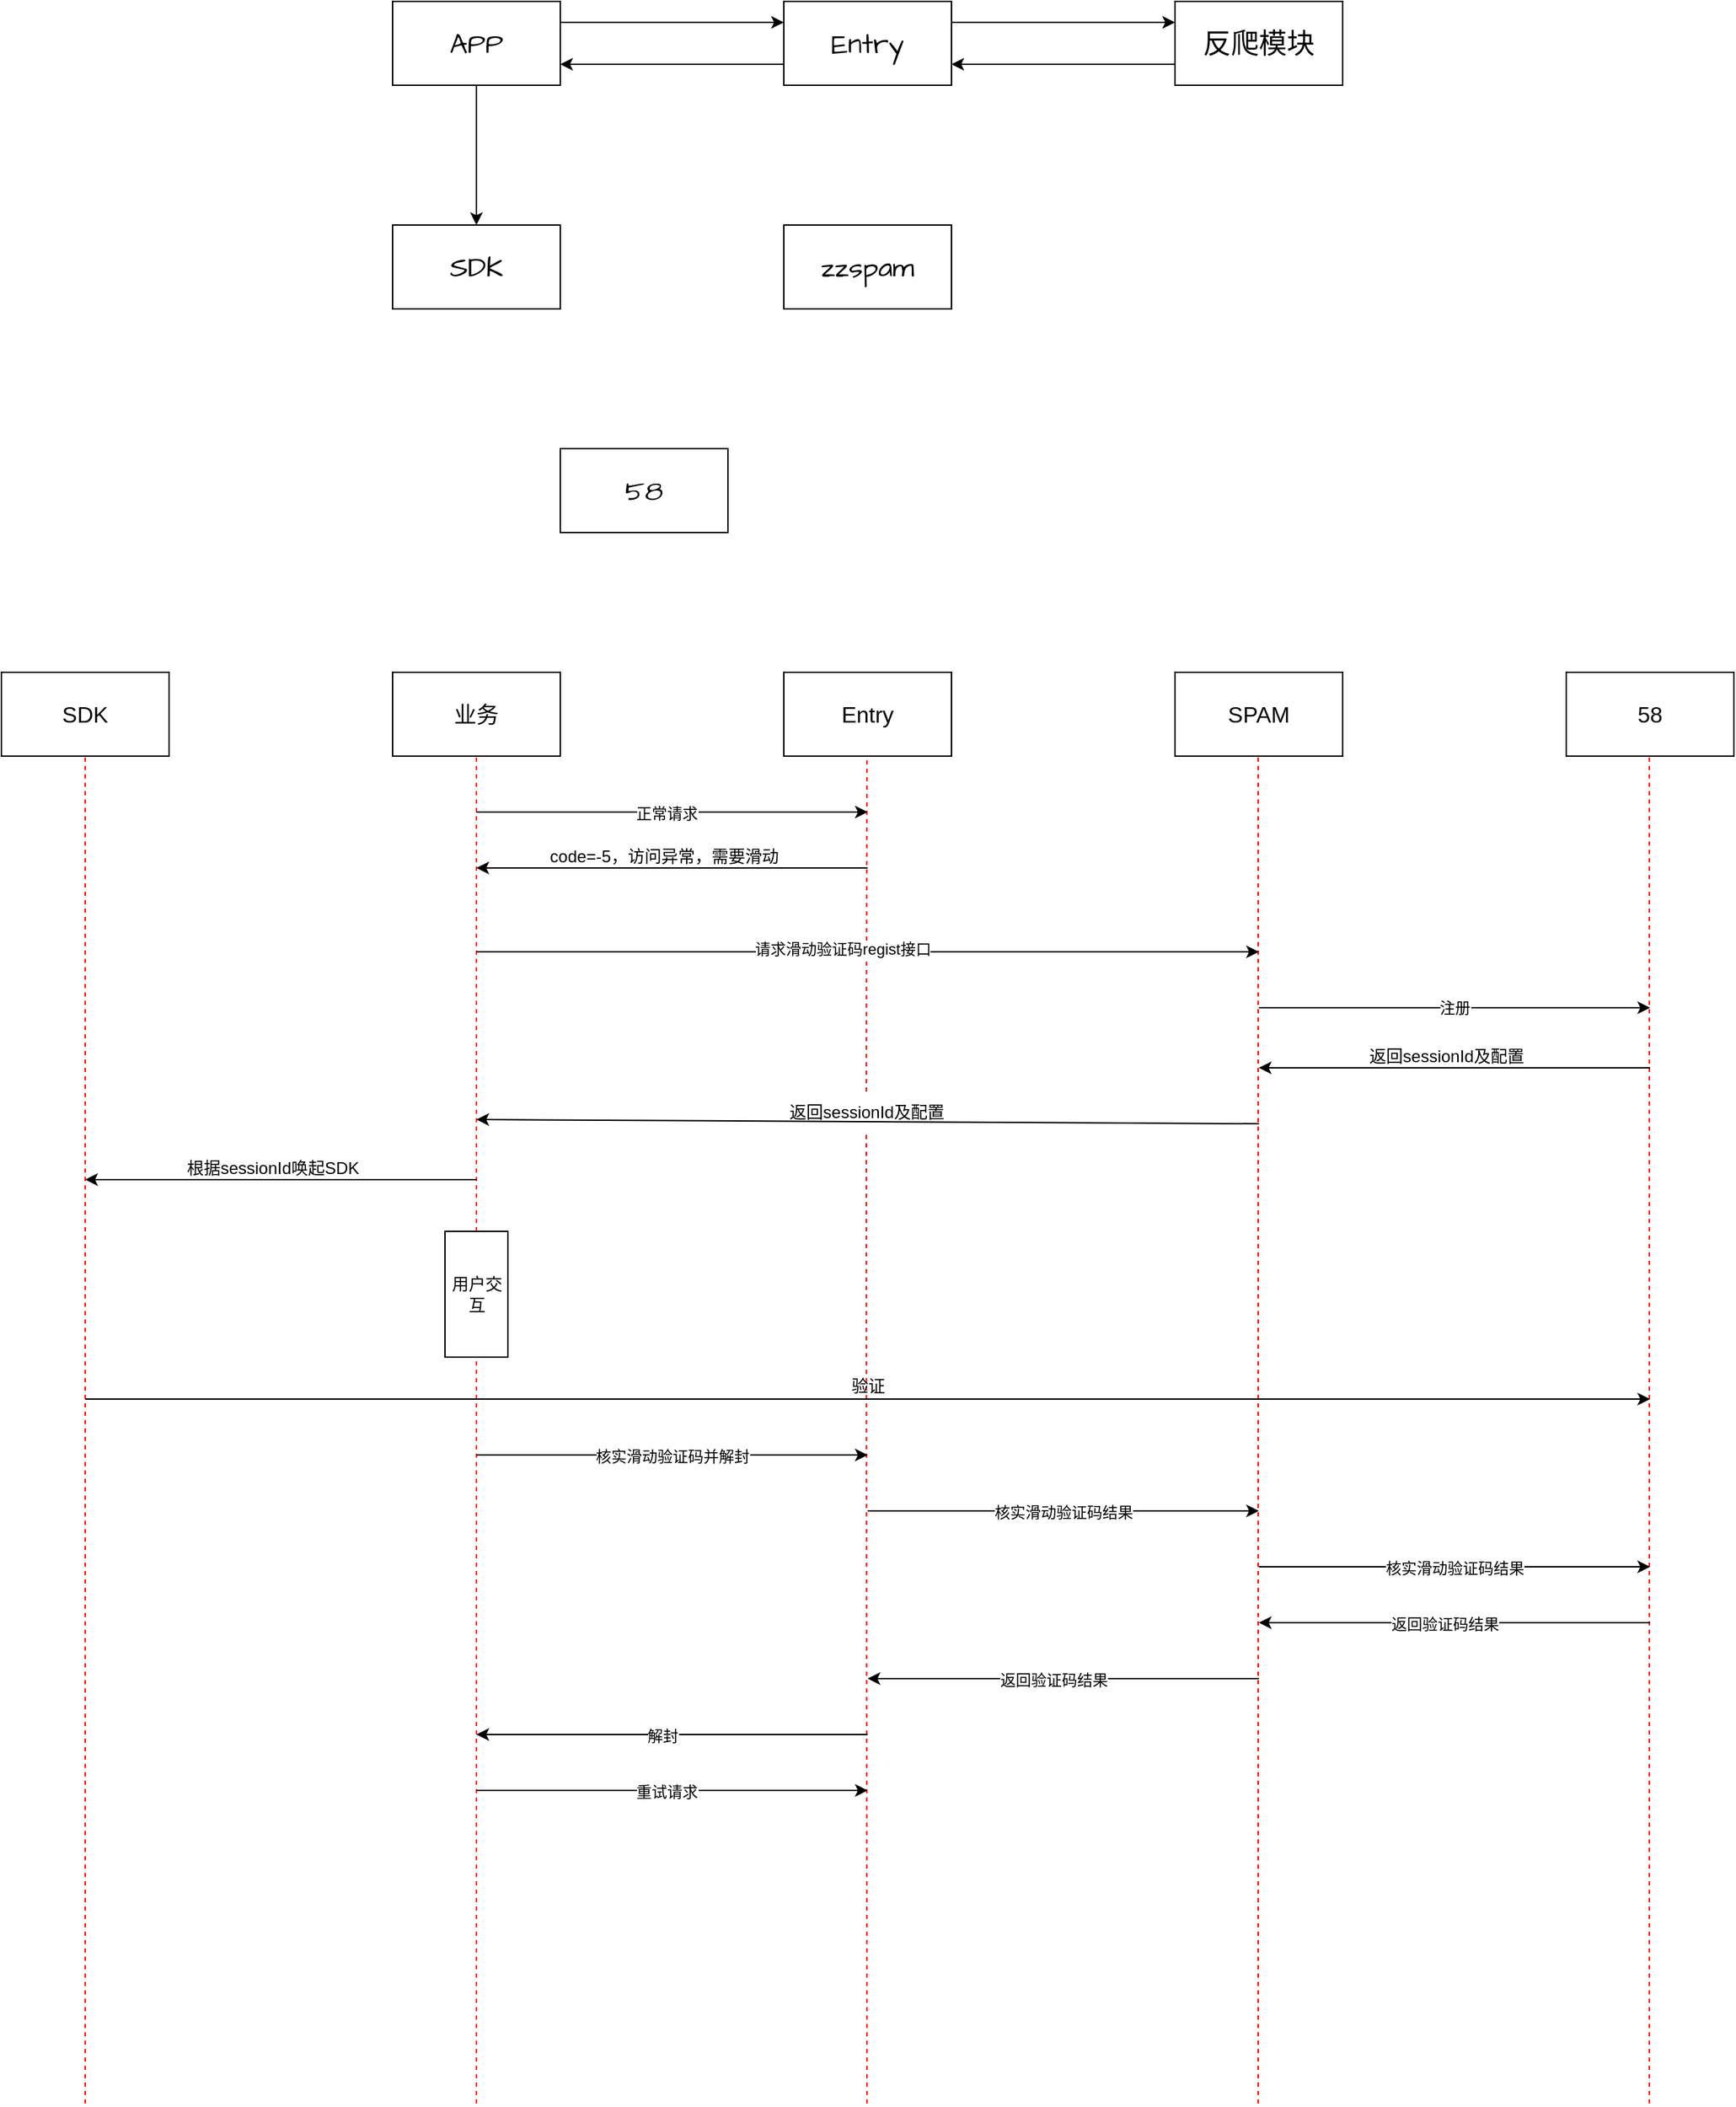 <mxfile version="22.1.11" type="github">
  <diagram name="第 1 页" id="JaP6gS5p290uwAghJeMR">
    <mxGraphModel dx="1958" dy="761" grid="1" gridSize="10" guides="1" tooltips="1" connect="1" arrows="1" fold="1" page="1" pageScale="1" pageWidth="827" pageHeight="1169" math="0" shadow="0">
      <root>
        <mxCell id="0" />
        <mxCell id="1" parent="0" />
        <mxCell id="nhRshaUIcC__ubF3JVPI-4" style="edgeStyle=orthogonalEdgeStyle;rounded=0;hachureGap=4;orthogonalLoop=1;jettySize=auto;html=1;exitX=1;exitY=0.25;exitDx=0;exitDy=0;entryX=0;entryY=0.25;entryDx=0;entryDy=0;fontFamily=Architects Daughter;fontSource=https%3A%2F%2Ffonts.googleapis.com%2Fcss%3Ffamily%3DArchitects%2BDaughter;fontSize=16;" edge="1" parent="1" source="nhRshaUIcC__ubF3JVPI-1" target="nhRshaUIcC__ubF3JVPI-3">
          <mxGeometry relative="1" as="geometry" />
        </mxCell>
        <mxCell id="nhRshaUIcC__ubF3JVPI-9" style="edgeStyle=orthogonalEdgeStyle;rounded=0;hachureGap=4;orthogonalLoop=1;jettySize=auto;html=1;exitX=0.5;exitY=1;exitDx=0;exitDy=0;entryX=0.5;entryY=0;entryDx=0;entryDy=0;fontFamily=Architects Daughter;fontSource=https%3A%2F%2Ffonts.googleapis.com%2Fcss%3Ffamily%3DArchitects%2BDaughter;fontSize=16;" edge="1" parent="1" source="nhRshaUIcC__ubF3JVPI-1" target="nhRshaUIcC__ubF3JVPI-2">
          <mxGeometry relative="1" as="geometry" />
        </mxCell>
        <mxCell id="nhRshaUIcC__ubF3JVPI-1" value="APP" style="rounded=0;whiteSpace=wrap;html=1;hachureGap=4;fontFamily=Architects Daughter;fontSource=https%3A%2F%2Ffonts.googleapis.com%2Fcss%3Ffamily%3DArchitects%2BDaughter;fontSize=20;" vertex="1" parent="1">
          <mxGeometry x="240" y="280" width="120" height="60" as="geometry" />
        </mxCell>
        <mxCell id="nhRshaUIcC__ubF3JVPI-2" value="SDK" style="rounded=0;whiteSpace=wrap;html=1;hachureGap=4;fontFamily=Architects Daughter;fontSource=https%3A%2F%2Ffonts.googleapis.com%2Fcss%3Ffamily%3DArchitects%2BDaughter;fontSize=20;" vertex="1" parent="1">
          <mxGeometry x="240" y="440" width="120" height="60" as="geometry" />
        </mxCell>
        <mxCell id="nhRshaUIcC__ubF3JVPI-5" style="edgeStyle=orthogonalEdgeStyle;rounded=0;hachureGap=4;orthogonalLoop=1;jettySize=auto;html=1;exitX=0;exitY=0.75;exitDx=0;exitDy=0;entryX=1;entryY=0.75;entryDx=0;entryDy=0;fontFamily=Architects Daughter;fontSource=https%3A%2F%2Ffonts.googleapis.com%2Fcss%3Ffamily%3DArchitects%2BDaughter;fontSize=16;" edge="1" parent="1" source="nhRshaUIcC__ubF3JVPI-3" target="nhRshaUIcC__ubF3JVPI-1">
          <mxGeometry relative="1" as="geometry" />
        </mxCell>
        <mxCell id="nhRshaUIcC__ubF3JVPI-7" style="edgeStyle=orthogonalEdgeStyle;rounded=0;hachureGap=4;orthogonalLoop=1;jettySize=auto;html=1;exitX=1;exitY=0.25;exitDx=0;exitDy=0;entryX=0;entryY=0.25;entryDx=0;entryDy=0;fontFamily=Architects Daughter;fontSource=https%3A%2F%2Ffonts.googleapis.com%2Fcss%3Ffamily%3DArchitects%2BDaughter;fontSize=16;" edge="1" parent="1" source="nhRshaUIcC__ubF3JVPI-3" target="nhRshaUIcC__ubF3JVPI-6">
          <mxGeometry relative="1" as="geometry" />
        </mxCell>
        <mxCell id="nhRshaUIcC__ubF3JVPI-3" value="Entry" style="rounded=0;whiteSpace=wrap;html=1;hachureGap=4;fontFamily=Architects Daughter;fontSource=https%3A%2F%2Ffonts.googleapis.com%2Fcss%3Ffamily%3DArchitects%2BDaughter;fontSize=20;" vertex="1" parent="1">
          <mxGeometry x="520" y="280" width="120" height="60" as="geometry" />
        </mxCell>
        <mxCell id="nhRshaUIcC__ubF3JVPI-8" style="edgeStyle=orthogonalEdgeStyle;rounded=0;hachureGap=4;orthogonalLoop=1;jettySize=auto;html=1;exitX=0;exitY=0.75;exitDx=0;exitDy=0;entryX=1;entryY=0.75;entryDx=0;entryDy=0;fontFamily=Architects Daughter;fontSource=https%3A%2F%2Ffonts.googleapis.com%2Fcss%3Ffamily%3DArchitects%2BDaughter;fontSize=16;" edge="1" parent="1" source="nhRshaUIcC__ubF3JVPI-6" target="nhRshaUIcC__ubF3JVPI-3">
          <mxGeometry relative="1" as="geometry" />
        </mxCell>
        <mxCell id="nhRshaUIcC__ubF3JVPI-6" value="反爬模块" style="rounded=0;whiteSpace=wrap;html=1;hachureGap=4;fontFamily=Architects Daughter;fontSource=https%3A%2F%2Ffonts.googleapis.com%2Fcss%3Ffamily%3DArchitects%2BDaughter;fontSize=20;" vertex="1" parent="1">
          <mxGeometry x="800" y="280" width="120" height="60" as="geometry" />
        </mxCell>
        <mxCell id="nhRshaUIcC__ubF3JVPI-10" value="zzspam" style="rounded=0;whiteSpace=wrap;html=1;hachureGap=4;fontFamily=Architects Daughter;fontSource=https%3A%2F%2Ffonts.googleapis.com%2Fcss%3Ffamily%3DArchitects%2BDaughter;fontSize=20;" vertex="1" parent="1">
          <mxGeometry x="520" y="440" width="120" height="60" as="geometry" />
        </mxCell>
        <mxCell id="nhRshaUIcC__ubF3JVPI-11" value="58" style="rounded=0;whiteSpace=wrap;html=1;hachureGap=4;fontFamily=Architects Daughter;fontSource=https%3A%2F%2Ffonts.googleapis.com%2Fcss%3Ffamily%3DArchitects%2BDaughter;fontSize=20;" vertex="1" parent="1">
          <mxGeometry x="360" y="600" width="120" height="60" as="geometry" />
        </mxCell>
        <mxCell id="nhRshaUIcC__ubF3JVPI-12" value="&lt;font style=&quot;font-size: 16px;&quot;&gt;业务&lt;/font&gt;" style="rounded=0;whiteSpace=wrap;html=1;" vertex="1" parent="1">
          <mxGeometry x="240" y="760" width="120" height="60" as="geometry" />
        </mxCell>
        <mxCell id="nhRshaUIcC__ubF3JVPI-13" value="&lt;font style=&quot;font-size: 16px;&quot;&gt;Entry&lt;/font&gt;" style="rounded=0;whiteSpace=wrap;html=1;" vertex="1" parent="1">
          <mxGeometry x="520" y="760" width="120" height="60" as="geometry" />
        </mxCell>
        <mxCell id="nhRshaUIcC__ubF3JVPI-14" value="&lt;span style=&quot;font-size: 16px;&quot;&gt;SPAM&lt;/span&gt;" style="rounded=0;whiteSpace=wrap;html=1;" vertex="1" parent="1">
          <mxGeometry x="800" y="760" width="120" height="60" as="geometry" />
        </mxCell>
        <mxCell id="nhRshaUIcC__ubF3JVPI-15" value="&lt;span style=&quot;font-size: 16px;&quot;&gt;58&lt;/span&gt;" style="rounded=0;whiteSpace=wrap;html=1;" vertex="1" parent="1">
          <mxGeometry x="1080" y="760" width="120" height="60" as="geometry" />
        </mxCell>
        <mxCell id="nhRshaUIcC__ubF3JVPI-16" value="" style="endArrow=none;dashed=1;html=1;rounded=0;entryX=0.5;entryY=1;entryDx=0;entryDy=0;strokeColor=#FF0000;" edge="1" parent="1" target="nhRshaUIcC__ubF3JVPI-12">
          <mxGeometry width="50" height="50" relative="1" as="geometry">
            <mxPoint x="300" y="1784" as="sourcePoint" />
            <mxPoint x="300" y="890" as="targetPoint" />
          </mxGeometry>
        </mxCell>
        <mxCell id="nhRshaUIcC__ubF3JVPI-17" value="" style="endArrow=none;dashed=1;html=1;rounded=0;entryX=0.5;entryY=1;entryDx=0;entryDy=0;strokeColor=#FF0000;" edge="1" parent="1" source="nhRshaUIcC__ubF3JVPI-36">
          <mxGeometry width="50" height="50" relative="1" as="geometry">
            <mxPoint x="579.5" y="1784" as="sourcePoint" />
            <mxPoint x="579.5" y="820" as="targetPoint" />
          </mxGeometry>
        </mxCell>
        <mxCell id="nhRshaUIcC__ubF3JVPI-18" value="" style="endArrow=none;dashed=1;html=1;rounded=0;entryX=0.5;entryY=1;entryDx=0;entryDy=0;strokeColor=#FF0000;" edge="1" parent="1">
          <mxGeometry width="50" height="50" relative="1" as="geometry">
            <mxPoint x="859.5" y="1784" as="sourcePoint" />
            <mxPoint x="859.5" y="820" as="targetPoint" />
          </mxGeometry>
        </mxCell>
        <mxCell id="nhRshaUIcC__ubF3JVPI-19" value="" style="endArrow=none;dashed=1;html=1;rounded=0;entryX=0.5;entryY=1;entryDx=0;entryDy=0;strokeColor=#FF0000;" edge="1" parent="1">
          <mxGeometry width="50" height="50" relative="1" as="geometry">
            <mxPoint x="1139.5" y="1784" as="sourcePoint" />
            <mxPoint x="1139.5" y="820" as="targetPoint" />
          </mxGeometry>
        </mxCell>
        <mxCell id="nhRshaUIcC__ubF3JVPI-20" value="" style="endArrow=classic;html=1;rounded=0;" edge="1" parent="1">
          <mxGeometry width="50" height="50" relative="1" as="geometry">
            <mxPoint x="300" y="860" as="sourcePoint" />
            <mxPoint x="580" y="860" as="targetPoint" />
          </mxGeometry>
        </mxCell>
        <mxCell id="nhRshaUIcC__ubF3JVPI-58" value="正常请求" style="edgeLabel;html=1;align=center;verticalAlign=middle;resizable=0;points=[];" vertex="1" connectable="0" parent="nhRshaUIcC__ubF3JVPI-20">
          <mxGeometry x="-0.029" y="-1" relative="1" as="geometry">
            <mxPoint as="offset" />
          </mxGeometry>
        </mxCell>
        <mxCell id="nhRshaUIcC__ubF3JVPI-22" value="" style="endArrow=classic;html=1;rounded=0;" edge="1" parent="1">
          <mxGeometry width="50" height="50" relative="1" as="geometry">
            <mxPoint x="580" y="900" as="sourcePoint" />
            <mxPoint x="300" y="900" as="targetPoint" />
          </mxGeometry>
        </mxCell>
        <mxCell id="nhRshaUIcC__ubF3JVPI-23" value="code=-5，访问异常，需要滑动" style="text;html=1;align=center;verticalAlign=middle;resizable=0;points=[];autosize=1;strokeColor=none;fillColor=none;" vertex="1" parent="1">
          <mxGeometry x="339" y="877" width="190" height="30" as="geometry" />
        </mxCell>
        <mxCell id="nhRshaUIcC__ubF3JVPI-24" value="&lt;font style=&quot;font-size: 16px;&quot;&gt;SDK&lt;/font&gt;" style="rounded=0;whiteSpace=wrap;html=1;" vertex="1" parent="1">
          <mxGeometry x="-40" y="760" width="120" height="60" as="geometry" />
        </mxCell>
        <mxCell id="nhRshaUIcC__ubF3JVPI-25" value="" style="endArrow=none;dashed=1;html=1;rounded=0;entryX=0.5;entryY=1;entryDx=0;entryDy=0;strokeColor=#FF0000;" edge="1" parent="1" target="nhRshaUIcC__ubF3JVPI-24">
          <mxGeometry width="50" height="50" relative="1" as="geometry">
            <mxPoint x="20" y="1784" as="sourcePoint" />
            <mxPoint x="20" y="890" as="targetPoint" />
          </mxGeometry>
        </mxCell>
        <mxCell id="nhRshaUIcC__ubF3JVPI-26" value="" style="endArrow=classic;html=1;rounded=0;" edge="1" parent="1">
          <mxGeometry width="50" height="50" relative="1" as="geometry">
            <mxPoint x="300" y="960" as="sourcePoint" />
            <mxPoint x="860" y="960" as="targetPoint" />
          </mxGeometry>
        </mxCell>
        <mxCell id="nhRshaUIcC__ubF3JVPI-57" value="请求滑动验证码regist接口" style="edgeLabel;html=1;align=center;verticalAlign=middle;resizable=0;points=[];" vertex="1" connectable="0" parent="nhRshaUIcC__ubF3JVPI-26">
          <mxGeometry x="-0.064" y="2" relative="1" as="geometry">
            <mxPoint as="offset" />
          </mxGeometry>
        </mxCell>
        <mxCell id="nhRshaUIcC__ubF3JVPI-28" value="" style="endArrow=classic;html=1;rounded=0;" edge="1" parent="1">
          <mxGeometry width="50" height="50" relative="1" as="geometry">
            <mxPoint x="860" y="1000" as="sourcePoint" />
            <mxPoint x="1140" y="1000" as="targetPoint" />
          </mxGeometry>
        </mxCell>
        <mxCell id="nhRshaUIcC__ubF3JVPI-30" value="注册" style="edgeLabel;html=1;align=center;verticalAlign=middle;resizable=0;points=[];" vertex="1" connectable="0" parent="nhRshaUIcC__ubF3JVPI-28">
          <mxGeometry x="-0.071" relative="1" as="geometry">
            <mxPoint x="10" as="offset" />
          </mxGeometry>
        </mxCell>
        <mxCell id="nhRshaUIcC__ubF3JVPI-33" value="" style="endArrow=classic;html=1;rounded=0;" edge="1" parent="1">
          <mxGeometry width="50" height="50" relative="1" as="geometry">
            <mxPoint x="1140" y="1043" as="sourcePoint" />
            <mxPoint x="860" y="1043" as="targetPoint" />
          </mxGeometry>
        </mxCell>
        <mxCell id="nhRshaUIcC__ubF3JVPI-34" value="返回sessionId及配置" style="text;html=1;align=center;verticalAlign=middle;resizable=0;points=[];autosize=1;strokeColor=none;fillColor=none;" vertex="1" parent="1">
          <mxGeometry x="929" y="1020" width="130" height="30" as="geometry" />
        </mxCell>
        <mxCell id="nhRshaUIcC__ubF3JVPI-35" value="" style="endArrow=classic;html=1;rounded=0;" edge="1" parent="1">
          <mxGeometry width="50" height="50" relative="1" as="geometry">
            <mxPoint x="860" y="1083" as="sourcePoint" />
            <mxPoint x="300" y="1080" as="targetPoint" />
          </mxGeometry>
        </mxCell>
        <mxCell id="nhRshaUIcC__ubF3JVPI-37" value="" style="endArrow=none;dashed=1;html=1;rounded=0;entryX=0.5;entryY=1;entryDx=0;entryDy=0;strokeColor=#FF0000;" edge="1" parent="1" target="nhRshaUIcC__ubF3JVPI-36">
          <mxGeometry width="50" height="50" relative="1" as="geometry">
            <mxPoint x="579.5" y="1784" as="sourcePoint" />
            <mxPoint x="579.5" y="820" as="targetPoint" />
          </mxGeometry>
        </mxCell>
        <mxCell id="nhRshaUIcC__ubF3JVPI-36" value="返回sessionId及配置" style="text;html=1;align=center;verticalAlign=middle;resizable=0;points=[];autosize=1;strokeColor=none;fillColor=none;" vertex="1" parent="1">
          <mxGeometry x="514" y="1060" width="130" height="30" as="geometry" />
        </mxCell>
        <mxCell id="nhRshaUIcC__ubF3JVPI-38" value="" style="endArrow=classic;html=1;rounded=0;" edge="1" parent="1">
          <mxGeometry width="50" height="50" relative="1" as="geometry">
            <mxPoint x="300" y="1123" as="sourcePoint" />
            <mxPoint x="20" y="1123" as="targetPoint" />
          </mxGeometry>
        </mxCell>
        <mxCell id="nhRshaUIcC__ubF3JVPI-39" value="根据sessionId唤起SDK" style="text;html=1;align=center;verticalAlign=middle;resizable=0;points=[];autosize=1;strokeColor=none;fillColor=none;" vertex="1" parent="1">
          <mxGeometry x="79" y="1100" width="150" height="30" as="geometry" />
        </mxCell>
        <mxCell id="nhRshaUIcC__ubF3JVPI-40" value="&lt;font style=&quot;font-size: 12px;&quot;&gt;用户交互&lt;/font&gt;" style="rounded=0;whiteSpace=wrap;html=1;flipH=0;flipV=1;" vertex="1" parent="1">
          <mxGeometry x="277.5" y="1160" width="45" height="90" as="geometry" />
        </mxCell>
        <mxCell id="nhRshaUIcC__ubF3JVPI-41" value="" style="endArrow=classic;html=1;rounded=0;" edge="1" parent="1">
          <mxGeometry width="50" height="50" relative="1" as="geometry">
            <mxPoint x="20" y="1280" as="sourcePoint" />
            <mxPoint x="1140" y="1280" as="targetPoint" />
          </mxGeometry>
        </mxCell>
        <mxCell id="nhRshaUIcC__ubF3JVPI-42" value="验证" style="text;html=1;align=center;verticalAlign=middle;resizable=0;points=[];autosize=1;strokeColor=none;fillColor=none;" vertex="1" parent="1">
          <mxGeometry x="555" y="1256" width="50" height="30" as="geometry" />
        </mxCell>
        <mxCell id="nhRshaUIcC__ubF3JVPI-43" value="" style="endArrow=classic;html=1;rounded=0;" edge="1" parent="1">
          <mxGeometry width="50" height="50" relative="1" as="geometry">
            <mxPoint x="300" y="1320" as="sourcePoint" />
            <mxPoint x="580" y="1320" as="targetPoint" />
          </mxGeometry>
        </mxCell>
        <mxCell id="nhRshaUIcC__ubF3JVPI-46" value="核实滑动验证码并解封" style="edgeLabel;html=1;align=center;verticalAlign=middle;resizable=0;points=[];" vertex="1" connectable="0" parent="nhRshaUIcC__ubF3JVPI-43">
          <mxGeometry x="-0.214" y="-1" relative="1" as="geometry">
            <mxPoint x="30" as="offset" />
          </mxGeometry>
        </mxCell>
        <mxCell id="nhRshaUIcC__ubF3JVPI-47" value="" style="endArrow=classic;html=1;rounded=0;" edge="1" parent="1">
          <mxGeometry width="50" height="50" relative="1" as="geometry">
            <mxPoint x="580" y="1360" as="sourcePoint" />
            <mxPoint x="860" y="1360" as="targetPoint" />
          </mxGeometry>
        </mxCell>
        <mxCell id="nhRshaUIcC__ubF3JVPI-48" value="核实滑动验证码结果" style="edgeLabel;html=1;align=center;verticalAlign=middle;resizable=0;points=[];" vertex="1" connectable="0" parent="nhRshaUIcC__ubF3JVPI-47">
          <mxGeometry x="-0.214" y="-1" relative="1" as="geometry">
            <mxPoint x="30" as="offset" />
          </mxGeometry>
        </mxCell>
        <mxCell id="nhRshaUIcC__ubF3JVPI-49" value="" style="endArrow=classic;html=1;rounded=0;" edge="1" parent="1">
          <mxGeometry width="50" height="50" relative="1" as="geometry">
            <mxPoint x="860" y="1400" as="sourcePoint" />
            <mxPoint x="1140" y="1400" as="targetPoint" />
          </mxGeometry>
        </mxCell>
        <mxCell id="nhRshaUIcC__ubF3JVPI-50" value="核实滑动验证码结果" style="edgeLabel;html=1;align=center;verticalAlign=middle;resizable=0;points=[];" vertex="1" connectable="0" parent="nhRshaUIcC__ubF3JVPI-49">
          <mxGeometry x="-0.214" y="-1" relative="1" as="geometry">
            <mxPoint x="30" as="offset" />
          </mxGeometry>
        </mxCell>
        <mxCell id="nhRshaUIcC__ubF3JVPI-51" value="" style="endArrow=classic;html=1;rounded=0;" edge="1" parent="1">
          <mxGeometry width="50" height="50" relative="1" as="geometry">
            <mxPoint x="1140" y="1440" as="sourcePoint" />
            <mxPoint x="860" y="1440" as="targetPoint" />
          </mxGeometry>
        </mxCell>
        <mxCell id="nhRshaUIcC__ubF3JVPI-52" value="返回验证码结果" style="edgeLabel;html=1;align=center;verticalAlign=middle;resizable=0;points=[];" vertex="1" connectable="0" parent="nhRshaUIcC__ubF3JVPI-51">
          <mxGeometry x="0.05" y="1" relative="1" as="geometry">
            <mxPoint as="offset" />
          </mxGeometry>
        </mxCell>
        <mxCell id="nhRshaUIcC__ubF3JVPI-53" value="" style="endArrow=classic;html=1;rounded=0;" edge="1" parent="1">
          <mxGeometry width="50" height="50" relative="1" as="geometry">
            <mxPoint x="860" y="1480" as="sourcePoint" />
            <mxPoint x="580" y="1480" as="targetPoint" />
          </mxGeometry>
        </mxCell>
        <mxCell id="nhRshaUIcC__ubF3JVPI-54" value="返回验证码结果" style="edgeLabel;html=1;align=center;verticalAlign=middle;resizable=0;points=[];" vertex="1" connectable="0" parent="nhRshaUIcC__ubF3JVPI-53">
          <mxGeometry x="0.05" y="1" relative="1" as="geometry">
            <mxPoint as="offset" />
          </mxGeometry>
        </mxCell>
        <mxCell id="nhRshaUIcC__ubF3JVPI-55" value="" style="endArrow=classic;html=1;rounded=0;" edge="1" parent="1">
          <mxGeometry width="50" height="50" relative="1" as="geometry">
            <mxPoint x="580" y="1520" as="sourcePoint" />
            <mxPoint x="300" y="1520" as="targetPoint" />
          </mxGeometry>
        </mxCell>
        <mxCell id="nhRshaUIcC__ubF3JVPI-56" value="解封" style="edgeLabel;html=1;align=center;verticalAlign=middle;resizable=0;points=[];" vertex="1" connectable="0" parent="nhRshaUIcC__ubF3JVPI-55">
          <mxGeometry x="0.05" y="1" relative="1" as="geometry">
            <mxPoint as="offset" />
          </mxGeometry>
        </mxCell>
        <mxCell id="nhRshaUIcC__ubF3JVPI-59" value="" style="endArrow=classic;html=1;rounded=0;" edge="1" parent="1">
          <mxGeometry width="50" height="50" relative="1" as="geometry">
            <mxPoint x="300" y="1560" as="sourcePoint" />
            <mxPoint x="580" y="1560" as="targetPoint" />
          </mxGeometry>
        </mxCell>
        <mxCell id="nhRshaUIcC__ubF3JVPI-60" value="重试请求" style="edgeLabel;html=1;align=center;verticalAlign=middle;resizable=0;points=[];" vertex="1" connectable="0" parent="nhRshaUIcC__ubF3JVPI-59">
          <mxGeometry x="-0.029" y="-1" relative="1" as="geometry">
            <mxPoint as="offset" />
          </mxGeometry>
        </mxCell>
      </root>
    </mxGraphModel>
  </diagram>
</mxfile>
